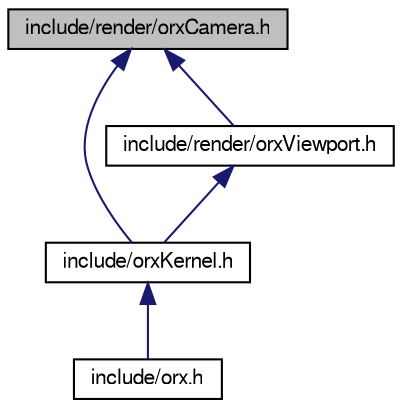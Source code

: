 digraph G
{
  bgcolor="transparent";
  edge [fontname="FreeSans",fontsize=10,labelfontname="FreeSans",labelfontsize=10];
  node [fontname="FreeSans",fontsize=10,shape=record];
  Node1 [label="include/render/orxCamera.h",height=0.2,width=0.4,color="black", fillcolor="grey75", style="filled" fontcolor="black"];
  Node1 -> Node2 [dir=back,color="midnightblue",fontsize=10,style="solid",fontname="FreeSans"];
  Node2 [label="include/orxKernel.h",height=0.2,width=0.4,color="black",URL="$orx_kernel_8h.html"];
  Node2 -> Node3 [dir=back,color="midnightblue",fontsize=10,style="solid",fontname="FreeSans"];
  Node3 [label="include/orx.h",height=0.2,width=0.4,color="black",URL="$orx_8h.html"];
  Node1 -> Node4 [dir=back,color="midnightblue",fontsize=10,style="solid",fontname="FreeSans"];
  Node4 [label="include/render/orxViewport.h",height=0.2,width=0.4,color="black",URL="$orx_viewport_8h.html"];
  Node4 -> Node2 [dir=back,color="midnightblue",fontsize=10,style="solid",fontname="FreeSans"];
}
